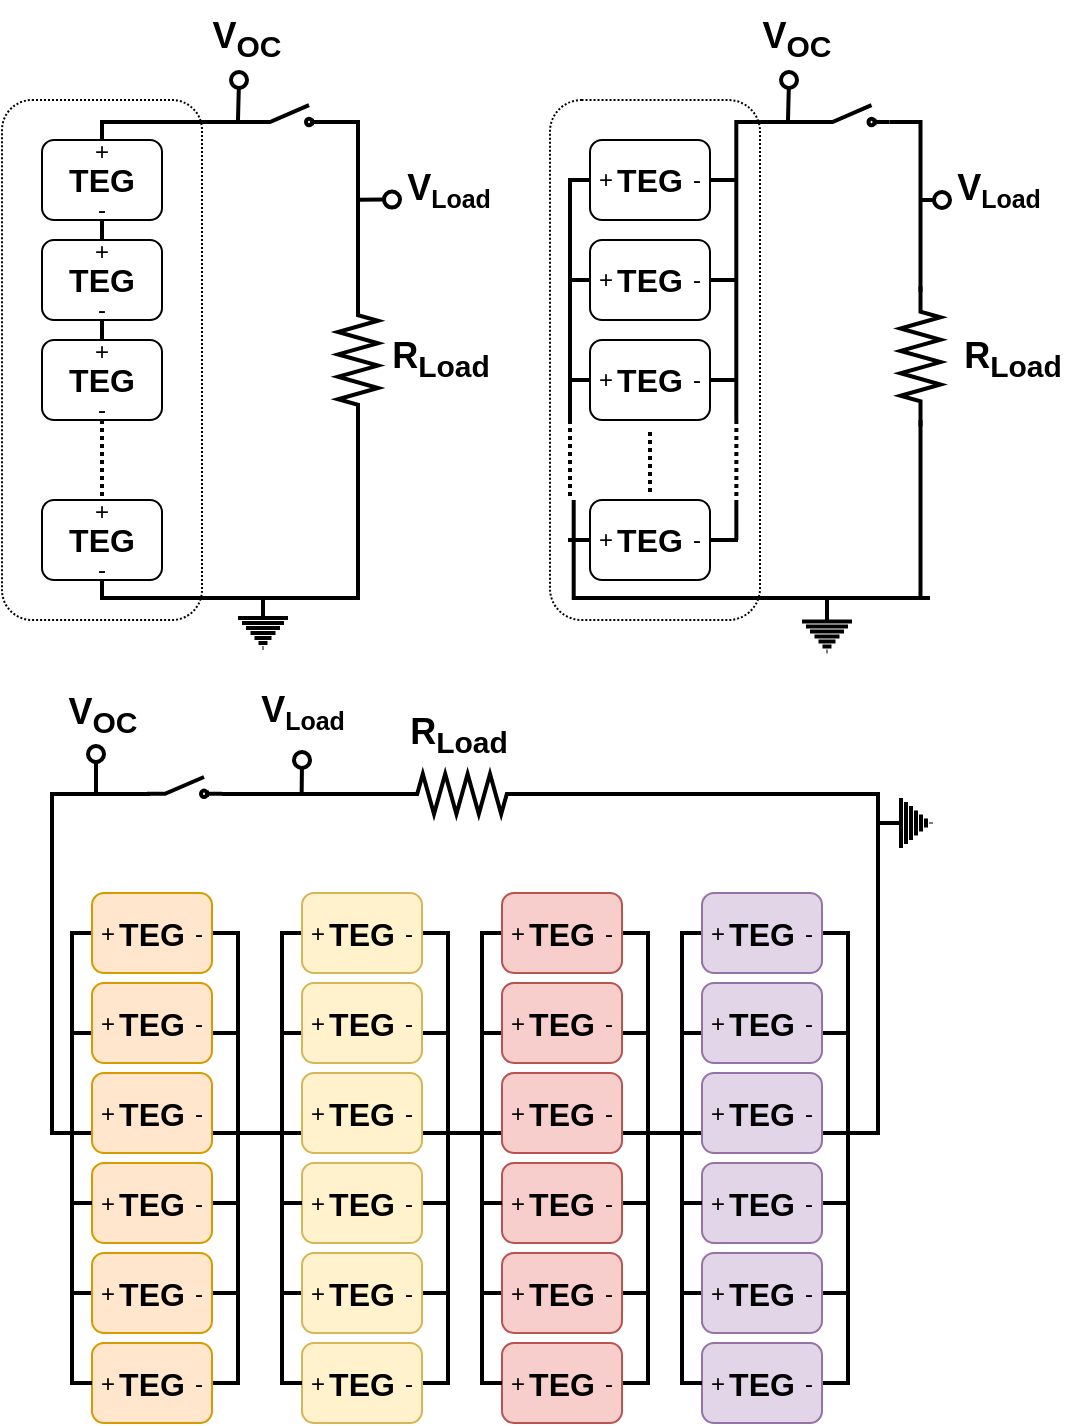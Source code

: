 <mxfile version="24.8.6">
  <diagram name="Página-1" id="CXSZ_4yX-iURxPMPHK5h">
    <mxGraphModel dx="1434" dy="746" grid="1" gridSize="10" guides="1" tooltips="1" connect="1" arrows="1" fold="1" page="1" pageScale="1" pageWidth="827" pageHeight="1169" math="0" shadow="0">
      <root>
        <mxCell id="0" />
        <mxCell id="1" parent="0" />
        <mxCell id="irj82ddTTEciqD4pm7NS-3" value="" style="group" vertex="1" connectable="0" parent="1">
          <mxGeometry x="60" y="90" width="60" height="50" as="geometry" />
        </mxCell>
        <mxCell id="irj82ddTTEciqD4pm7NS-1" value="TEG" style="rounded=1;whiteSpace=wrap;html=1;fontStyle=1;fontSize=16;" vertex="1" parent="irj82ddTTEciqD4pm7NS-3">
          <mxGeometry width="60" height="40" as="geometry" />
        </mxCell>
        <mxCell id="irj82ddTTEciqD4pm7NS-2" value="+&lt;div&gt;&lt;br&gt;&lt;/div&gt;&lt;div&gt;-&lt;/div&gt;" style="text;html=1;align=center;verticalAlign=middle;whiteSpace=wrap;rounded=0;" vertex="1" parent="irj82ddTTEciqD4pm7NS-3">
          <mxGeometry y="5" width="60" height="30" as="geometry" />
        </mxCell>
        <mxCell id="irj82ddTTEciqD4pm7NS-16" value="" style="line;strokeWidth=2;direction=south;html=1;" vertex="1" parent="irj82ddTTEciqD4pm7NS-3">
          <mxGeometry x="25" y="40" width="10" height="10" as="geometry" />
        </mxCell>
        <mxCell id="irj82ddTTEciqD4pm7NS-4" value="" style="group" vertex="1" connectable="0" parent="1">
          <mxGeometry x="60" y="140" width="60" height="40" as="geometry" />
        </mxCell>
        <mxCell id="irj82ddTTEciqD4pm7NS-5" value="TEG" style="rounded=1;whiteSpace=wrap;html=1;fontStyle=1;fontSize=16;" vertex="1" parent="irj82ddTTEciqD4pm7NS-4">
          <mxGeometry width="60" height="40" as="geometry" />
        </mxCell>
        <mxCell id="irj82ddTTEciqD4pm7NS-6" value="+&lt;div&gt;&lt;br&gt;&lt;/div&gt;&lt;div&gt;-&lt;/div&gt;" style="text;html=1;align=center;verticalAlign=middle;whiteSpace=wrap;rounded=0;" vertex="1" parent="irj82ddTTEciqD4pm7NS-4">
          <mxGeometry y="5" width="60" height="30" as="geometry" />
        </mxCell>
        <mxCell id="irj82ddTTEciqD4pm7NS-7" value="" style="group" vertex="1" connectable="0" parent="1">
          <mxGeometry x="60" y="190" width="60" height="40" as="geometry" />
        </mxCell>
        <mxCell id="irj82ddTTEciqD4pm7NS-8" value="TEG" style="rounded=1;whiteSpace=wrap;html=1;fontStyle=1;fontSize=16;" vertex="1" parent="irj82ddTTEciqD4pm7NS-7">
          <mxGeometry width="60" height="40" as="geometry" />
        </mxCell>
        <mxCell id="irj82ddTTEciqD4pm7NS-9" value="+&lt;div&gt;&lt;br&gt;&lt;/div&gt;&lt;div&gt;-&lt;/div&gt;" style="text;html=1;align=center;verticalAlign=middle;whiteSpace=wrap;rounded=0;" vertex="1" parent="irj82ddTTEciqD4pm7NS-7">
          <mxGeometry y="5" width="60" height="30" as="geometry" />
        </mxCell>
        <mxCell id="irj82ddTTEciqD4pm7NS-20" value="" style="rounded=1;whiteSpace=wrap;html=1;dashed=1;dashPattern=1 1;fillColor=none;" vertex="1" parent="1">
          <mxGeometry x="40" y="70" width="100" height="260" as="geometry" />
        </mxCell>
        <mxCell id="irj82ddTTEciqD4pm7NS-10" value="" style="line;strokeWidth=2;direction=south;html=1;dashed=1;dashPattern=1 1;" vertex="1" parent="1">
          <mxGeometry x="85" y="230" width="10" height="40" as="geometry" />
        </mxCell>
        <mxCell id="irj82ddTTEciqD4pm7NS-11" value="" style="group" vertex="1" connectable="0" parent="1">
          <mxGeometry x="60" y="270" width="60" height="40" as="geometry" />
        </mxCell>
        <mxCell id="irj82ddTTEciqD4pm7NS-12" value="TEG" style="rounded=1;whiteSpace=wrap;html=1;fontStyle=1;fontSize=16;" vertex="1" parent="irj82ddTTEciqD4pm7NS-11">
          <mxGeometry width="60" height="40" as="geometry" />
        </mxCell>
        <mxCell id="irj82ddTTEciqD4pm7NS-13" value="+&lt;div&gt;&lt;br&gt;&lt;/div&gt;&lt;div&gt;-&lt;/div&gt;" style="text;html=1;align=center;verticalAlign=middle;whiteSpace=wrap;rounded=0;" vertex="1" parent="irj82ddTTEciqD4pm7NS-11">
          <mxGeometry y="5" width="60" height="30" as="geometry" />
        </mxCell>
        <mxCell id="irj82ddTTEciqD4pm7NS-14" value="" style="line;strokeWidth=2;direction=south;html=1;" vertex="1" parent="1">
          <mxGeometry x="85" y="310" width="10" height="10" as="geometry" />
        </mxCell>
        <mxCell id="irj82ddTTEciqD4pm7NS-15" value="" style="line;strokeWidth=2;direction=south;html=1;" vertex="1" parent="1">
          <mxGeometry x="85" y="80" width="10" height="10" as="geometry" />
        </mxCell>
        <mxCell id="irj82ddTTEciqD4pm7NS-17" value="" style="line;strokeWidth=2;direction=south;html=1;" vertex="1" parent="1">
          <mxGeometry x="85" y="180" width="10" height="10" as="geometry" />
        </mxCell>
        <mxCell id="irj82ddTTEciqD4pm7NS-18" value="" style="line;strokeWidth=2;html=1;" vertex="1" parent="1">
          <mxGeometry x="90" y="314" width="129" height="10" as="geometry" />
        </mxCell>
        <mxCell id="irj82ddTTEciqD4pm7NS-19" value="" style="line;strokeWidth=2;html=1;" vertex="1" parent="1">
          <mxGeometry x="90" y="76" width="80" height="10" as="geometry" />
        </mxCell>
        <mxCell id="irj82ddTTEciqD4pm7NS-217" value="" style="line;strokeWidth=2;html=1;" vertex="1" parent="1">
          <mxGeometry x="156" y="581.5" width="24" height="10" as="geometry" />
        </mxCell>
        <mxCell id="irj82ddTTEciqD4pm7NS-218" value="" style="line;strokeWidth=2;html=1;" vertex="1" parent="1">
          <mxGeometry x="256" y="581.5" width="24" height="10" as="geometry" />
        </mxCell>
        <mxCell id="irj82ddTTEciqD4pm7NS-221" value="" style="line;strokeWidth=2;direction=south;html=1;" vertex="1" parent="1">
          <mxGeometry x="60" y="417" width="10" height="170" as="geometry" />
        </mxCell>
        <mxCell id="irj82ddTTEciqD4pm7NS-222" value="" style="line;strokeWidth=2;direction=south;html=1;" vertex="1" parent="1">
          <mxGeometry x="473" y="416" width="10" height="170" as="geometry" />
        </mxCell>
        <mxCell id="irj82ddTTEciqD4pm7NS-224" value="" style="line;strokeWidth=2;html=1;" vertex="1" parent="1">
          <mxGeometry x="64" y="581.5" width="18" height="10" as="geometry" />
        </mxCell>
        <mxCell id="irj82ddTTEciqD4pm7NS-81" value="" style="line;strokeWidth=2;direction=south;html=1;" vertex="1" parent="1">
          <mxGeometry x="70" y="486.5" width="10" height="225" as="geometry" />
        </mxCell>
        <mxCell id="irj82ddTTEciqD4pm7NS-86" value="" style="line;strokeWidth=2;html=1;" vertex="1" parent="1">
          <mxGeometry x="145" y="581.5" width="14" height="10" as="geometry" />
        </mxCell>
        <mxCell id="irj82ddTTEciqD4pm7NS-87" value="" style="line;strokeWidth=2;html=1;" vertex="1" parent="1">
          <mxGeometry x="145" y="481.5" width="14" height="10" as="geometry" />
        </mxCell>
        <mxCell id="irj82ddTTEciqD4pm7NS-88" value="" style="line;strokeWidth=2;html=1;" vertex="1" parent="1">
          <mxGeometry x="145" y="531.5" width="14" height="10" as="geometry" />
        </mxCell>
        <mxCell id="irj82ddTTEciqD4pm7NS-89" value="" style="line;strokeWidth=2;html=1;" vertex="1" parent="1">
          <mxGeometry x="74" y="481.5" width="11" height="10" as="geometry" />
        </mxCell>
        <mxCell id="irj82ddTTEciqD4pm7NS-90" value="" style="line;strokeWidth=2;html=1;" vertex="1" parent="1">
          <mxGeometry x="74" y="531.5" width="11" height="10" as="geometry" />
        </mxCell>
        <mxCell id="irj82ddTTEciqD4pm7NS-91" value="" style="line;strokeWidth=2;html=1;" vertex="1" parent="1">
          <mxGeometry x="74" y="581.5" width="11" height="10" as="geometry" />
        </mxCell>
        <mxCell id="irj82ddTTEciqD4pm7NS-97" value="" style="line;strokeWidth=2;html=1;" vertex="1" parent="1">
          <mxGeometry x="145" y="616.5" width="14" height="10" as="geometry" />
        </mxCell>
        <mxCell id="irj82ddTTEciqD4pm7NS-103" value="" style="line;strokeWidth=2;html=1;" vertex="1" parent="1">
          <mxGeometry x="145" y="661.5" width="14" height="10" as="geometry" />
        </mxCell>
        <mxCell id="irj82ddTTEciqD4pm7NS-104" value="" style="line;strokeWidth=2;html=1;" vertex="1" parent="1">
          <mxGeometry x="74" y="661.5" width="11" height="10" as="geometry" />
        </mxCell>
        <mxCell id="irj82ddTTEciqD4pm7NS-108" value="" style="line;strokeWidth=2;html=1;" vertex="1" parent="1">
          <mxGeometry x="145" y="706.5" width="14" height="10" as="geometry" />
        </mxCell>
        <mxCell id="irj82ddTTEciqD4pm7NS-110" value="" style="line;strokeWidth=2;direction=south;html=1;" vertex="1" parent="1">
          <mxGeometry x="153" y="486.5" width="10" height="225" as="geometry" />
        </mxCell>
        <mxCell id="irj82ddTTEciqD4pm7NS-79" value="TEG" style="rounded=1;whiteSpace=wrap;html=1;fontStyle=1;fontSize=16;fillColor=#ffe6cc;strokeColor=#d79b00;" vertex="1" parent="1">
          <mxGeometry x="85" y="466.5" width="60" height="40" as="geometry" />
        </mxCell>
        <mxCell id="irj82ddTTEciqD4pm7NS-80" value="+&amp;nbsp; &amp;nbsp; &amp;nbsp; &amp;nbsp; &amp;nbsp; &amp;nbsp; -" style="text;html=1;align=center;verticalAlign=middle;whiteSpace=wrap;rounded=0;fillColor=none;strokeColor=none;" vertex="1" parent="1">
          <mxGeometry x="85" y="471.5" width="60" height="30" as="geometry" />
        </mxCell>
        <mxCell id="irj82ddTTEciqD4pm7NS-64" value="TEG" style="rounded=1;whiteSpace=wrap;html=1;fontStyle=1;fontSize=16;fillColor=#ffe6cc;strokeColor=#d79b00;" vertex="1" parent="1">
          <mxGeometry x="85" y="511.5" width="60" height="40" as="geometry" />
        </mxCell>
        <mxCell id="irj82ddTTEciqD4pm7NS-65" value="+&amp;nbsp; &amp;nbsp; &amp;nbsp; &amp;nbsp; &amp;nbsp; &amp;nbsp; -" style="text;html=1;align=center;verticalAlign=middle;whiteSpace=wrap;rounded=0;fillColor=none;strokeColor=none;" vertex="1" parent="1">
          <mxGeometry x="85" y="516.5" width="60" height="30" as="geometry" />
        </mxCell>
        <mxCell id="irj82ddTTEciqD4pm7NS-67" value="TEG" style="rounded=1;whiteSpace=wrap;html=1;fontStyle=1;fontSize=16;fillColor=#ffe6cc;strokeColor=#d79b00;" vertex="1" parent="1">
          <mxGeometry x="85" y="556.5" width="60" height="40" as="geometry" />
        </mxCell>
        <mxCell id="irj82ddTTEciqD4pm7NS-68" value="+&amp;nbsp; &amp;nbsp; &amp;nbsp; &amp;nbsp; &amp;nbsp; &amp;nbsp; -" style="text;html=1;align=center;verticalAlign=middle;whiteSpace=wrap;rounded=0;fillColor=none;strokeColor=none;" vertex="1" parent="1">
          <mxGeometry x="85" y="561.5" width="60" height="30" as="geometry" />
        </mxCell>
        <mxCell id="irj82ddTTEciqD4pm7NS-106" value="TEG" style="rounded=1;whiteSpace=wrap;html=1;fontStyle=1;fontSize=16;fillColor=#ffe6cc;strokeColor=#d79b00;" vertex="1" parent="1">
          <mxGeometry x="85" y="646.5" width="60" height="40" as="geometry" />
        </mxCell>
        <mxCell id="irj82ddTTEciqD4pm7NS-107" value="+&amp;nbsp; &amp;nbsp; &amp;nbsp; &amp;nbsp; &amp;nbsp; &amp;nbsp; -" style="text;html=1;align=center;verticalAlign=middle;whiteSpace=wrap;rounded=0;fillColor=none;strokeColor=none;" vertex="1" parent="1">
          <mxGeometry x="85" y="651.5" width="60" height="30" as="geometry" />
        </mxCell>
        <mxCell id="irj82ddTTEciqD4pm7NS-99" value="" style="group;fillColor=none;strokeColor=none;container=0;" vertex="1" connectable="0" parent="1">
          <mxGeometry x="85" y="691.5" width="60" height="40" as="geometry" />
        </mxCell>
        <mxCell id="irj82ddTTEciqD4pm7NS-71" value="TEG" style="rounded=1;whiteSpace=wrap;html=1;fontStyle=1;fontSize=16;fillColor=#ffe6cc;strokeColor=#d79b00;" vertex="1" parent="1">
          <mxGeometry x="85" y="601.5" width="60" height="40" as="geometry" />
        </mxCell>
        <mxCell id="irj82ddTTEciqD4pm7NS-72" value="+&amp;nbsp; &amp;nbsp; &amp;nbsp; &amp;nbsp; &amp;nbsp; &amp;nbsp; -" style="text;html=1;align=center;verticalAlign=middle;whiteSpace=wrap;rounded=0;fillColor=none;strokeColor=none;" vertex="1" parent="1">
          <mxGeometry x="85" y="606.5" width="60" height="30" as="geometry" />
        </mxCell>
        <mxCell id="irj82ddTTEciqD4pm7NS-96" value="" style="line;strokeWidth=2;html=1;" vertex="1" parent="1">
          <mxGeometry x="74" y="616.5" width="11" height="10" as="geometry" />
        </mxCell>
        <mxCell id="irj82ddTTEciqD4pm7NS-100" value="TEG" style="rounded=1;whiteSpace=wrap;html=1;fontStyle=1;fontSize=16;fillColor=#ffe6cc;strokeColor=#d79b00;" vertex="1" parent="1">
          <mxGeometry x="85" y="691.5" width="60" height="40" as="geometry" />
        </mxCell>
        <mxCell id="irj82ddTTEciqD4pm7NS-101" value="+&amp;nbsp; &amp;nbsp; &amp;nbsp; &amp;nbsp; &amp;nbsp; &amp;nbsp; -" style="text;html=1;align=center;verticalAlign=middle;whiteSpace=wrap;rounded=0;fillColor=none;strokeColor=none;" vertex="1" parent="1">
          <mxGeometry x="85" y="696.5" width="60" height="30" as="geometry" />
        </mxCell>
        <mxCell id="irj82ddTTEciqD4pm7NS-102" value="" style="line;strokeWidth=2;html=1;" vertex="1" parent="1">
          <mxGeometry x="74" y="706.5" width="11" height="10" as="geometry" />
        </mxCell>
        <mxCell id="irj82ddTTEciqD4pm7NS-121" value="" style="line;strokeWidth=2;direction=south;html=1;container=0;" vertex="1" parent="1">
          <mxGeometry x="175" y="486.5" width="10" height="225" as="geometry" />
        </mxCell>
        <mxCell id="irj82ddTTEciqD4pm7NS-122" value="" style="line;strokeWidth=2;html=1;container=0;" vertex="1" parent="1">
          <mxGeometry x="250" y="581.5" width="14" height="10" as="geometry" />
        </mxCell>
        <mxCell id="irj82ddTTEciqD4pm7NS-123" value="" style="line;strokeWidth=2;html=1;container=0;" vertex="1" parent="1">
          <mxGeometry x="250" y="481.5" width="14" height="10" as="geometry" />
        </mxCell>
        <mxCell id="irj82ddTTEciqD4pm7NS-124" value="" style="line;strokeWidth=2;html=1;container=0;" vertex="1" parent="1">
          <mxGeometry x="250" y="531.5" width="14" height="10" as="geometry" />
        </mxCell>
        <mxCell id="irj82ddTTEciqD4pm7NS-125" value="" style="line;strokeWidth=2;html=1;container=0;" vertex="1" parent="1">
          <mxGeometry x="179" y="481.5" width="11" height="10" as="geometry" />
        </mxCell>
        <mxCell id="irj82ddTTEciqD4pm7NS-126" value="" style="line;strokeWidth=2;html=1;container=0;" vertex="1" parent="1">
          <mxGeometry x="179" y="531.5" width="11" height="10" as="geometry" />
        </mxCell>
        <mxCell id="irj82ddTTEciqD4pm7NS-127" value="" style="line;strokeWidth=2;html=1;container=0;" vertex="1" parent="1">
          <mxGeometry x="179" y="581.5" width="11" height="10" as="geometry" />
        </mxCell>
        <mxCell id="irj82ddTTEciqD4pm7NS-134" value="" style="line;strokeWidth=2;html=1;container=0;" vertex="1" parent="1">
          <mxGeometry x="250" y="616.5" width="14" height="10" as="geometry" />
        </mxCell>
        <mxCell id="irj82ddTTEciqD4pm7NS-140" value="" style="line;strokeWidth=2;html=1;container=0;" vertex="1" parent="1">
          <mxGeometry x="250" y="661.5" width="14" height="10" as="geometry" />
        </mxCell>
        <mxCell id="irj82ddTTEciqD4pm7NS-141" value="" style="line;strokeWidth=2;html=1;container=0;" vertex="1" parent="1">
          <mxGeometry x="179" y="661.5" width="11" height="10" as="geometry" />
        </mxCell>
        <mxCell id="irj82ddTTEciqD4pm7NS-145" value="" style="line;strokeWidth=2;html=1;container=0;" vertex="1" parent="1">
          <mxGeometry x="250" y="706.5" width="14" height="10" as="geometry" />
        </mxCell>
        <mxCell id="irj82ddTTEciqD4pm7NS-146" value="" style="line;strokeWidth=2;direction=south;html=1;container=0;" vertex="1" parent="1">
          <mxGeometry x="258" y="486.5" width="10" height="225" as="geometry" />
        </mxCell>
        <mxCell id="irj82ddTTEciqD4pm7NS-114" value="TEG" style="rounded=1;whiteSpace=wrap;html=1;fontStyle=1;fontSize=16;container=0;fillColor=#fff2cc;strokeColor=#d6b656;" vertex="1" parent="1">
          <mxGeometry x="190" y="511.5" width="60" height="40" as="geometry" />
        </mxCell>
        <mxCell id="irj82ddTTEciqD4pm7NS-115" value="+&amp;nbsp; &amp;nbsp; &amp;nbsp; &amp;nbsp; &amp;nbsp; &amp;nbsp; -" style="text;html=1;align=center;verticalAlign=middle;whiteSpace=wrap;rounded=0;container=0;fillColor=none;strokeColor=none;" vertex="1" parent="1">
          <mxGeometry x="190" y="516.5" width="60" height="30" as="geometry" />
        </mxCell>
        <mxCell id="irj82ddTTEciqD4pm7NS-118" value="TEG" style="rounded=1;whiteSpace=wrap;html=1;fontStyle=1;fontSize=16;container=0;fillColor=#fff2cc;strokeColor=#d6b656;" vertex="1" parent="1">
          <mxGeometry x="190" y="601.5" width="60" height="40" as="geometry" />
        </mxCell>
        <mxCell id="irj82ddTTEciqD4pm7NS-119" value="+&amp;nbsp; &amp;nbsp; &amp;nbsp; &amp;nbsp; &amp;nbsp; &amp;nbsp; -" style="text;html=1;align=center;verticalAlign=middle;whiteSpace=wrap;rounded=0;container=0;fillColor=none;strokeColor=none;" vertex="1" parent="1">
          <mxGeometry x="190" y="606.5" width="60" height="30" as="geometry" />
        </mxCell>
        <mxCell id="irj82ddTTEciqD4pm7NS-120" value="" style="line;strokeWidth=2;html=1;container=0;" vertex="1" parent="1">
          <mxGeometry x="179" y="616.5" width="11" height="10" as="geometry" />
        </mxCell>
        <mxCell id="irj82ddTTEciqD4pm7NS-129" value="TEG" style="rounded=1;whiteSpace=wrap;html=1;fontStyle=1;fontSize=16;container=0;fillColor=#fff2cc;strokeColor=#d6b656;" vertex="1" parent="1">
          <mxGeometry x="190" y="556.5" width="60" height="40" as="geometry" />
        </mxCell>
        <mxCell id="irj82ddTTEciqD4pm7NS-130" value="+&amp;nbsp; &amp;nbsp; &amp;nbsp; &amp;nbsp; &amp;nbsp; &amp;nbsp; -" style="text;html=1;align=center;verticalAlign=middle;whiteSpace=wrap;rounded=0;container=0;fillColor=none;strokeColor=none;" vertex="1" parent="1">
          <mxGeometry x="190" y="561.5" width="60" height="30" as="geometry" />
        </mxCell>
        <mxCell id="irj82ddTTEciqD4pm7NS-132" value="TEG" style="rounded=1;whiteSpace=wrap;html=1;fontStyle=1;fontSize=16;container=0;fillColor=#fff2cc;strokeColor=#d6b656;" vertex="1" parent="1">
          <mxGeometry x="190" y="466.5" width="60" height="40" as="geometry" />
        </mxCell>
        <mxCell id="irj82ddTTEciqD4pm7NS-133" value="+&amp;nbsp; &amp;nbsp; &amp;nbsp; &amp;nbsp; &amp;nbsp; &amp;nbsp; -" style="text;html=1;align=center;verticalAlign=middle;whiteSpace=wrap;rounded=0;container=0;fillColor=none;strokeColor=none;" vertex="1" parent="1">
          <mxGeometry x="190" y="471.5" width="60" height="30" as="geometry" />
        </mxCell>
        <mxCell id="irj82ddTTEciqD4pm7NS-137" value="TEG" style="rounded=1;whiteSpace=wrap;html=1;fontStyle=1;fontSize=16;container=0;fillColor=#fff2cc;strokeColor=#d6b656;" vertex="1" parent="1">
          <mxGeometry x="190" y="691.5" width="60" height="40" as="geometry" />
        </mxCell>
        <mxCell id="irj82ddTTEciqD4pm7NS-138" value="+&amp;nbsp; &amp;nbsp; &amp;nbsp; &amp;nbsp; &amp;nbsp; &amp;nbsp; -" style="text;html=1;align=center;verticalAlign=middle;whiteSpace=wrap;rounded=0;container=0;fillColor=none;strokeColor=none;" vertex="1" parent="1">
          <mxGeometry x="190" y="696.5" width="60" height="30" as="geometry" />
        </mxCell>
        <mxCell id="irj82ddTTEciqD4pm7NS-139" value="" style="line;strokeWidth=2;html=1;container=0;" vertex="1" parent="1">
          <mxGeometry x="179" y="706.5" width="11" height="10" as="geometry" />
        </mxCell>
        <mxCell id="irj82ddTTEciqD4pm7NS-143" value="TEG" style="rounded=1;whiteSpace=wrap;html=1;fontStyle=1;fontSize=16;container=0;fillColor=#fff2cc;strokeColor=#d6b656;" vertex="1" parent="1">
          <mxGeometry x="190" y="646.5" width="60" height="40" as="geometry" />
        </mxCell>
        <mxCell id="irj82ddTTEciqD4pm7NS-144" value="+&amp;nbsp; &amp;nbsp; &amp;nbsp; &amp;nbsp; &amp;nbsp; &amp;nbsp; -" style="text;html=1;align=center;verticalAlign=middle;whiteSpace=wrap;rounded=0;container=0;fillColor=none;strokeColor=none;" vertex="1" parent="1">
          <mxGeometry x="190" y="651.5" width="60" height="30" as="geometry" />
        </mxCell>
        <mxCell id="irj82ddTTEciqD4pm7NS-156" value="" style="line;strokeWidth=2;direction=south;html=1;container=0;" vertex="1" parent="1">
          <mxGeometry x="275" y="486.5" width="10" height="225" as="geometry" />
        </mxCell>
        <mxCell id="irj82ddTTEciqD4pm7NS-157" value="" style="line;strokeWidth=2;html=1;container=0;" vertex="1" parent="1">
          <mxGeometry x="350" y="581.5" width="14" height="10" as="geometry" />
        </mxCell>
        <mxCell id="irj82ddTTEciqD4pm7NS-158" value="" style="line;strokeWidth=2;html=1;container=0;" vertex="1" parent="1">
          <mxGeometry x="350" y="481.5" width="14" height="10" as="geometry" />
        </mxCell>
        <mxCell id="irj82ddTTEciqD4pm7NS-159" value="" style="line;strokeWidth=2;html=1;container=0;" vertex="1" parent="1">
          <mxGeometry x="350" y="531.5" width="14" height="10" as="geometry" />
        </mxCell>
        <mxCell id="irj82ddTTEciqD4pm7NS-160" value="" style="line;strokeWidth=2;html=1;container=0;" vertex="1" parent="1">
          <mxGeometry x="279" y="481.5" width="11" height="10" as="geometry" />
        </mxCell>
        <mxCell id="irj82ddTTEciqD4pm7NS-161" value="" style="line;strokeWidth=2;html=1;container=0;" vertex="1" parent="1">
          <mxGeometry x="279" y="531.5" width="11" height="10" as="geometry" />
        </mxCell>
        <mxCell id="irj82ddTTEciqD4pm7NS-162" value="" style="line;strokeWidth=2;html=1;container=0;" vertex="1" parent="1">
          <mxGeometry x="279" y="581.5" width="11" height="10" as="geometry" />
        </mxCell>
        <mxCell id="irj82ddTTEciqD4pm7NS-169" value="" style="line;strokeWidth=2;html=1;container=0;" vertex="1" parent="1">
          <mxGeometry x="350" y="616.5" width="14" height="10" as="geometry" />
        </mxCell>
        <mxCell id="irj82ddTTEciqD4pm7NS-175" value="" style="line;strokeWidth=2;html=1;container=0;" vertex="1" parent="1">
          <mxGeometry x="350" y="661.5" width="14" height="10" as="geometry" />
        </mxCell>
        <mxCell id="irj82ddTTEciqD4pm7NS-176" value="" style="line;strokeWidth=2;html=1;container=0;" vertex="1" parent="1">
          <mxGeometry x="279" y="661.5" width="11" height="10" as="geometry" />
        </mxCell>
        <mxCell id="irj82ddTTEciqD4pm7NS-180" value="" style="line;strokeWidth=2;html=1;container=0;" vertex="1" parent="1">
          <mxGeometry x="350" y="706.5" width="14" height="10" as="geometry" />
        </mxCell>
        <mxCell id="irj82ddTTEciqD4pm7NS-181" value="" style="line;strokeWidth=2;direction=south;html=1;container=0;" vertex="1" parent="1">
          <mxGeometry x="358" y="486.5" width="10" height="225" as="geometry" />
        </mxCell>
        <mxCell id="irj82ddTTEciqD4pm7NS-149" value="TEG" style="rounded=1;whiteSpace=wrap;html=1;fontStyle=1;fontSize=16;container=0;fillColor=#f8cecc;strokeColor=#b85450;" vertex="1" parent="1">
          <mxGeometry x="290" y="511.5" width="60" height="40" as="geometry" />
        </mxCell>
        <mxCell id="irj82ddTTEciqD4pm7NS-150" value="+&amp;nbsp; &amp;nbsp; &amp;nbsp; &amp;nbsp; &amp;nbsp; &amp;nbsp; -" style="text;html=1;align=center;verticalAlign=middle;whiteSpace=wrap;rounded=0;container=0;fillColor=none;strokeColor=none;" vertex="1" parent="1">
          <mxGeometry x="290" y="516.5" width="60" height="30" as="geometry" />
        </mxCell>
        <mxCell id="irj82ddTTEciqD4pm7NS-153" value="TEG" style="rounded=1;whiteSpace=wrap;html=1;fontStyle=1;fontSize=16;container=0;fillColor=#f8cecc;strokeColor=#b85450;" vertex="1" parent="1">
          <mxGeometry x="290" y="601.5" width="60" height="40" as="geometry" />
        </mxCell>
        <mxCell id="irj82ddTTEciqD4pm7NS-154" value="+&amp;nbsp; &amp;nbsp; &amp;nbsp; &amp;nbsp; &amp;nbsp; &amp;nbsp; -" style="text;html=1;align=center;verticalAlign=middle;whiteSpace=wrap;rounded=0;container=0;fillColor=none;strokeColor=none;" vertex="1" parent="1">
          <mxGeometry x="290" y="606.5" width="60" height="30" as="geometry" />
        </mxCell>
        <mxCell id="irj82ddTTEciqD4pm7NS-155" value="" style="line;strokeWidth=2;html=1;container=0;" vertex="1" parent="1">
          <mxGeometry x="279" y="616.5" width="11" height="10" as="geometry" />
        </mxCell>
        <mxCell id="irj82ddTTEciqD4pm7NS-164" value="TEG" style="rounded=1;whiteSpace=wrap;html=1;fontStyle=1;fontSize=16;container=0;fillColor=#f8cecc;strokeColor=#b85450;" vertex="1" parent="1">
          <mxGeometry x="290" y="556.5" width="60" height="40" as="geometry" />
        </mxCell>
        <mxCell id="irj82ddTTEciqD4pm7NS-165" value="+&amp;nbsp; &amp;nbsp; &amp;nbsp; &amp;nbsp; &amp;nbsp; &amp;nbsp; -" style="text;html=1;align=center;verticalAlign=middle;whiteSpace=wrap;rounded=0;container=0;fillColor=none;strokeColor=none;" vertex="1" parent="1">
          <mxGeometry x="290" y="561.5" width="60" height="30" as="geometry" />
        </mxCell>
        <mxCell id="irj82ddTTEciqD4pm7NS-167" value="TEG" style="rounded=1;whiteSpace=wrap;html=1;fontStyle=1;fontSize=16;container=0;fillColor=#f8cecc;strokeColor=#b85450;" vertex="1" parent="1">
          <mxGeometry x="290" y="466.5" width="60" height="40" as="geometry" />
        </mxCell>
        <mxCell id="irj82ddTTEciqD4pm7NS-168" value="+&amp;nbsp; &amp;nbsp; &amp;nbsp; &amp;nbsp; &amp;nbsp; &amp;nbsp; -" style="text;html=1;align=center;verticalAlign=middle;whiteSpace=wrap;rounded=0;container=0;fillColor=none;strokeColor=none;" vertex="1" parent="1">
          <mxGeometry x="290" y="471.5" width="60" height="30" as="geometry" />
        </mxCell>
        <mxCell id="irj82ddTTEciqD4pm7NS-172" value="TEG" style="rounded=1;whiteSpace=wrap;html=1;fontStyle=1;fontSize=16;container=0;fillColor=#f8cecc;strokeColor=#b85450;" vertex="1" parent="1">
          <mxGeometry x="290" y="691.5" width="60" height="40" as="geometry" />
        </mxCell>
        <mxCell id="irj82ddTTEciqD4pm7NS-173" value="+&amp;nbsp; &amp;nbsp; &amp;nbsp; &amp;nbsp; &amp;nbsp; &amp;nbsp; -" style="text;html=1;align=center;verticalAlign=middle;whiteSpace=wrap;rounded=0;container=0;fillColor=none;strokeColor=none;" vertex="1" parent="1">
          <mxGeometry x="290" y="696.5" width="60" height="30" as="geometry" />
        </mxCell>
        <mxCell id="irj82ddTTEciqD4pm7NS-174" value="" style="line;strokeWidth=2;html=1;container=0;" vertex="1" parent="1">
          <mxGeometry x="279" y="706.5" width="11" height="10" as="geometry" />
        </mxCell>
        <mxCell id="irj82ddTTEciqD4pm7NS-178" value="TEG" style="rounded=1;whiteSpace=wrap;html=1;fontStyle=1;fontSize=16;container=0;fillColor=#f8cecc;strokeColor=#b85450;" vertex="1" parent="1">
          <mxGeometry x="290" y="646.5" width="60" height="40" as="geometry" />
        </mxCell>
        <mxCell id="irj82ddTTEciqD4pm7NS-179" value="+&amp;nbsp; &amp;nbsp; &amp;nbsp; &amp;nbsp; &amp;nbsp; &amp;nbsp; -" style="text;html=1;align=center;verticalAlign=middle;whiteSpace=wrap;rounded=0;container=0;fillColor=none;strokeColor=none;" vertex="1" parent="1">
          <mxGeometry x="290" y="651.5" width="60" height="30" as="geometry" />
        </mxCell>
        <mxCell id="irj82ddTTEciqD4pm7NS-191" value="" style="line;strokeWidth=2;direction=south;html=1;container=0;" vertex="1" parent="1">
          <mxGeometry x="375" y="486.5" width="10" height="225" as="geometry" />
        </mxCell>
        <mxCell id="irj82ddTTEciqD4pm7NS-192" value="" style="line;strokeWidth=2;html=1;container=0;" vertex="1" parent="1">
          <mxGeometry x="450" y="581.5" width="14" height="10" as="geometry" />
        </mxCell>
        <mxCell id="irj82ddTTEciqD4pm7NS-193" value="" style="line;strokeWidth=2;html=1;container=0;" vertex="1" parent="1">
          <mxGeometry x="450" y="481.5" width="14" height="10" as="geometry" />
        </mxCell>
        <mxCell id="irj82ddTTEciqD4pm7NS-194" value="" style="line;strokeWidth=2;html=1;container=0;" vertex="1" parent="1">
          <mxGeometry x="450" y="531.5" width="14" height="10" as="geometry" />
        </mxCell>
        <mxCell id="irj82ddTTEciqD4pm7NS-195" value="" style="line;strokeWidth=2;html=1;container=0;" vertex="1" parent="1">
          <mxGeometry x="379" y="481.5" width="11" height="10" as="geometry" />
        </mxCell>
        <mxCell id="irj82ddTTEciqD4pm7NS-196" value="" style="line;strokeWidth=2;html=1;container=0;" vertex="1" parent="1">
          <mxGeometry x="379" y="531.5" width="11" height="10" as="geometry" />
        </mxCell>
        <mxCell id="irj82ddTTEciqD4pm7NS-197" value="" style="line;strokeWidth=2;html=1;container=0;" vertex="1" parent="1">
          <mxGeometry x="379" y="581.5" width="11" height="10" as="geometry" />
        </mxCell>
        <mxCell id="irj82ddTTEciqD4pm7NS-204" value="" style="line;strokeWidth=2;html=1;container=0;" vertex="1" parent="1">
          <mxGeometry x="450" y="616.5" width="14" height="10" as="geometry" />
        </mxCell>
        <mxCell id="irj82ddTTEciqD4pm7NS-210" value="" style="line;strokeWidth=2;html=1;container=0;" vertex="1" parent="1">
          <mxGeometry x="450" y="661.5" width="14" height="10" as="geometry" />
        </mxCell>
        <mxCell id="irj82ddTTEciqD4pm7NS-211" value="" style="line;strokeWidth=2;html=1;container=0;" vertex="1" parent="1">
          <mxGeometry x="379" y="661.5" width="11" height="10" as="geometry" />
        </mxCell>
        <mxCell id="irj82ddTTEciqD4pm7NS-215" value="" style="line;strokeWidth=2;html=1;container=0;" vertex="1" parent="1">
          <mxGeometry x="450" y="706.5" width="14" height="10" as="geometry" />
        </mxCell>
        <mxCell id="irj82ddTTEciqD4pm7NS-216" value="" style="line;strokeWidth=2;direction=south;html=1;container=0;" vertex="1" parent="1">
          <mxGeometry x="458" y="486.5" width="10" height="225" as="geometry" />
        </mxCell>
        <mxCell id="irj82ddTTEciqD4pm7NS-219" value="" style="line;strokeWidth=2;html=1;" vertex="1" parent="1">
          <mxGeometry x="361" y="581.5" width="24" height="10" as="geometry" />
        </mxCell>
        <mxCell id="irj82ddTTEciqD4pm7NS-223" value="" style="line;strokeWidth=2;html=1;" vertex="1" parent="1">
          <mxGeometry x="455" y="581.5" width="24" height="10" as="geometry" />
        </mxCell>
        <mxCell id="irj82ddTTEciqD4pm7NS-184" value="TEG" style="rounded=1;whiteSpace=wrap;html=1;fontStyle=1;fontSize=16;container=0;fillColor=#e1d5e7;strokeColor=#9673a6;" vertex="1" parent="1">
          <mxGeometry x="390" y="511.5" width="60" height="40" as="geometry" />
        </mxCell>
        <mxCell id="irj82ddTTEciqD4pm7NS-185" value="+&amp;nbsp; &amp;nbsp; &amp;nbsp; &amp;nbsp; &amp;nbsp; &amp;nbsp; -" style="text;html=1;align=center;verticalAlign=middle;whiteSpace=wrap;rounded=0;container=0;fillColor=none;strokeColor=none;" vertex="1" parent="1">
          <mxGeometry x="390" y="516.5" width="60" height="30" as="geometry" />
        </mxCell>
        <mxCell id="irj82ddTTEciqD4pm7NS-188" value="TEG" style="rounded=1;whiteSpace=wrap;html=1;fontStyle=1;fontSize=16;container=0;fillColor=#e1d5e7;strokeColor=#9673a6;" vertex="1" parent="1">
          <mxGeometry x="390" y="601.5" width="60" height="40" as="geometry" />
        </mxCell>
        <mxCell id="irj82ddTTEciqD4pm7NS-189" value="+&amp;nbsp; &amp;nbsp; &amp;nbsp; &amp;nbsp; &amp;nbsp; &amp;nbsp; -" style="text;html=1;align=center;verticalAlign=middle;whiteSpace=wrap;rounded=0;container=0;fillColor=none;strokeColor=none;" vertex="1" parent="1">
          <mxGeometry x="390" y="606.5" width="60" height="30" as="geometry" />
        </mxCell>
        <mxCell id="irj82ddTTEciqD4pm7NS-190" value="" style="line;strokeWidth=2;html=1;container=0;" vertex="1" parent="1">
          <mxGeometry x="379" y="616.5" width="11" height="10" as="geometry" />
        </mxCell>
        <mxCell id="irj82ddTTEciqD4pm7NS-199" value="TEG" style="rounded=1;whiteSpace=wrap;html=1;fontStyle=1;fontSize=16;container=0;fillColor=#e1d5e7;strokeColor=#9673a6;" vertex="1" parent="1">
          <mxGeometry x="390" y="556.5" width="60" height="40" as="geometry" />
        </mxCell>
        <mxCell id="irj82ddTTEciqD4pm7NS-200" value="+&amp;nbsp; &amp;nbsp; &amp;nbsp; &amp;nbsp; &amp;nbsp; &amp;nbsp; -" style="text;html=1;align=center;verticalAlign=middle;whiteSpace=wrap;rounded=0;container=0;fillColor=none;strokeColor=none;" vertex="1" parent="1">
          <mxGeometry x="390" y="561.5" width="60" height="30" as="geometry" />
        </mxCell>
        <mxCell id="irj82ddTTEciqD4pm7NS-202" value="TEG" style="rounded=1;whiteSpace=wrap;html=1;fontStyle=1;fontSize=16;container=0;fillColor=#e1d5e7;strokeColor=#9673a6;" vertex="1" parent="1">
          <mxGeometry x="390" y="466.5" width="60" height="40" as="geometry" />
        </mxCell>
        <mxCell id="irj82ddTTEciqD4pm7NS-203" value="+&amp;nbsp; &amp;nbsp; &amp;nbsp; &amp;nbsp; &amp;nbsp; &amp;nbsp; -" style="text;html=1;align=center;verticalAlign=middle;whiteSpace=wrap;rounded=0;container=0;fillColor=none;strokeColor=none;" vertex="1" parent="1">
          <mxGeometry x="390" y="471.5" width="60" height="30" as="geometry" />
        </mxCell>
        <mxCell id="irj82ddTTEciqD4pm7NS-213" value="TEG" style="rounded=1;whiteSpace=wrap;html=1;fontStyle=1;fontSize=16;container=0;fillColor=#e1d5e7;strokeColor=#9673a6;" vertex="1" parent="1">
          <mxGeometry x="390" y="646.5" width="60" height="40" as="geometry" />
        </mxCell>
        <mxCell id="irj82ddTTEciqD4pm7NS-214" value="+&amp;nbsp; &amp;nbsp; &amp;nbsp; &amp;nbsp; &amp;nbsp; &amp;nbsp; -" style="text;html=1;align=center;verticalAlign=middle;whiteSpace=wrap;rounded=0;container=0;fillColor=none;strokeColor=none;" vertex="1" parent="1">
          <mxGeometry x="390" y="651.5" width="60" height="30" as="geometry" />
        </mxCell>
        <mxCell id="irj82ddTTEciqD4pm7NS-206" value="" style="group;fillColor=none;strokeColor=none;container=0;" vertex="1" connectable="0" parent="1">
          <mxGeometry x="390" y="691.5" width="60" height="40" as="geometry" />
        </mxCell>
        <mxCell id="irj82ddTTEciqD4pm7NS-207" value="TEG" style="rounded=1;whiteSpace=wrap;html=1;fontStyle=1;fontSize=16;fillColor=#e1d5e7;strokeColor=#9673a6;" vertex="1" parent="1">
          <mxGeometry x="390" y="691.5" width="60" height="40" as="geometry" />
        </mxCell>
        <mxCell id="irj82ddTTEciqD4pm7NS-208" value="+&amp;nbsp; &amp;nbsp; &amp;nbsp; &amp;nbsp; &amp;nbsp; &amp;nbsp; -" style="text;html=1;align=center;verticalAlign=middle;whiteSpace=wrap;rounded=0;fillColor=none;strokeColor=none;" vertex="1" parent="1">
          <mxGeometry x="390" y="696.5" width="60" height="30" as="geometry" />
        </mxCell>
        <mxCell id="irj82ddTTEciqD4pm7NS-209" value="" style="line;strokeWidth=2;html=1;container=0;" vertex="1" parent="1">
          <mxGeometry x="379" y="706.5" width="11" height="10" as="geometry" />
        </mxCell>
        <mxCell id="irj82ddTTEciqD4pm7NS-240" value="" style="group" vertex="1" connectable="0" parent="1">
          <mxGeometry x="314" y="70" width="199.75" height="275.75" as="geometry" />
        </mxCell>
        <mxCell id="irj82ddTTEciqD4pm7NS-31" value="" style="rounded=1;whiteSpace=wrap;html=1;dashed=1;dashPattern=1 1;fillColor=none;" vertex="1" parent="irj82ddTTEciqD4pm7NS-240">
          <mxGeometry width="105" height="260" as="geometry" />
        </mxCell>
        <mxCell id="irj82ddTTEciqD4pm7NS-25" value="" style="group" vertex="1" connectable="0" parent="irj82ddTTEciqD4pm7NS-240">
          <mxGeometry x="20" y="70" width="60" height="40" as="geometry" />
        </mxCell>
        <mxCell id="irj82ddTTEciqD4pm7NS-26" value="TEG" style="rounded=1;whiteSpace=wrap;html=1;fontStyle=1;fontSize=16;" vertex="1" parent="irj82ddTTEciqD4pm7NS-25">
          <mxGeometry width="60" height="40" as="geometry" />
        </mxCell>
        <mxCell id="irj82ddTTEciqD4pm7NS-42" value="+&amp;nbsp; &amp;nbsp; &amp;nbsp; &amp;nbsp; &amp;nbsp; &amp;nbsp; -" style="text;html=1;align=center;verticalAlign=middle;whiteSpace=wrap;rounded=0;" vertex="1" parent="irj82ddTTEciqD4pm7NS-25">
          <mxGeometry y="5" width="60" height="30" as="geometry" />
        </mxCell>
        <mxCell id="irj82ddTTEciqD4pm7NS-28" value="" style="group" vertex="1" connectable="0" parent="irj82ddTTEciqD4pm7NS-240">
          <mxGeometry x="20" y="120" width="60" height="90" as="geometry" />
        </mxCell>
        <mxCell id="irj82ddTTEciqD4pm7NS-29" value="TEG" style="rounded=1;whiteSpace=wrap;html=1;fontStyle=1;fontSize=16;" vertex="1" parent="irj82ddTTEciqD4pm7NS-28">
          <mxGeometry width="60" height="40" as="geometry" />
        </mxCell>
        <mxCell id="irj82ddTTEciqD4pm7NS-43" value="+&amp;nbsp; &amp;nbsp; &amp;nbsp; &amp;nbsp; &amp;nbsp; &amp;nbsp; -" style="text;html=1;align=center;verticalAlign=middle;whiteSpace=wrap;rounded=0;" vertex="1" parent="irj82ddTTEciqD4pm7NS-28">
          <mxGeometry y="5" width="60" height="30" as="geometry" />
        </mxCell>
        <mxCell id="irj82ddTTEciqD4pm7NS-32" value="" style="line;strokeWidth=2;direction=south;html=1;dashed=1;dashPattern=1 1;" vertex="1" parent="irj82ddTTEciqD4pm7NS-28">
          <mxGeometry x="25" y="46" width="10" height="30" as="geometry" />
        </mxCell>
        <mxCell id="irj82ddTTEciqD4pm7NS-33" value="" style="group" vertex="1" connectable="0" parent="irj82ddTTEciqD4pm7NS-240">
          <mxGeometry x="20" y="200" width="60" height="40" as="geometry" />
        </mxCell>
        <mxCell id="irj82ddTTEciqD4pm7NS-34" value="TEG" style="rounded=1;whiteSpace=wrap;html=1;fontStyle=1;fontSize=16;" vertex="1" parent="irj82ddTTEciqD4pm7NS-33">
          <mxGeometry width="60" height="40" as="geometry" />
        </mxCell>
        <mxCell id="irj82ddTTEciqD4pm7NS-44" value="+&amp;nbsp; &amp;nbsp; &amp;nbsp; &amp;nbsp; &amp;nbsp; &amp;nbsp; -" style="text;html=1;align=center;verticalAlign=middle;whiteSpace=wrap;rounded=0;" vertex="1" parent="irj82ddTTEciqD4pm7NS-33">
          <mxGeometry y="5" width="60" height="30" as="geometry" />
        </mxCell>
        <mxCell id="irj82ddTTEciqD4pm7NS-45" value="" style="group" vertex="1" connectable="0" parent="irj82ddTTEciqD4pm7NS-240">
          <mxGeometry x="90" y="6" width="60" height="160" as="geometry" />
        </mxCell>
        <mxCell id="irj82ddTTEciqD4pm7NS-37" value="" style="line;strokeWidth=2;direction=south;html=1;" vertex="1" parent="irj82ddTTEciqD4pm7NS-45">
          <mxGeometry y="4" width="6.32" height="150" as="geometry" />
        </mxCell>
        <mxCell id="irj82ddTTEciqD4pm7NS-40" value="" style="line;strokeWidth=2;html=1;" vertex="1" parent="irj82ddTTEciqD4pm7NS-45">
          <mxGeometry x="3.16" width="46.84" height="10" as="geometry" />
        </mxCell>
        <mxCell id="irj82ddTTEciqD4pm7NS-47" value="" style="group" vertex="1" connectable="0" parent="irj82ddTTEciqD4pm7NS-240">
          <mxGeometry x="5" y="240" width="185" height="14" as="geometry" />
        </mxCell>
        <mxCell id="irj82ddTTEciqD4pm7NS-36" value="" style="line;strokeWidth=2;direction=south;html=1;" vertex="1" parent="irj82ddTTEciqD4pm7NS-47">
          <mxGeometry y="-40" width="13.704" height="50" as="geometry" />
        </mxCell>
        <mxCell id="irj82ddTTEciqD4pm7NS-39" value="" style="line;strokeWidth=2;html=1;" vertex="1" parent="irj82ddTTEciqD4pm7NS-47">
          <mxGeometry x="6.852" y="4" width="178.148" height="10" as="geometry" />
        </mxCell>
        <mxCell id="irj82ddTTEciqD4pm7NS-22" value="TEG" style="rounded=1;whiteSpace=wrap;html=1;fontStyle=1;fontSize=16;" vertex="1" parent="irj82ddTTEciqD4pm7NS-240">
          <mxGeometry x="20" y="20" width="60" height="40" as="geometry" />
        </mxCell>
        <mxCell id="irj82ddTTEciqD4pm7NS-23" value="+&amp;nbsp; &amp;nbsp; &amp;nbsp; &amp;nbsp; &amp;nbsp; &amp;nbsp; -" style="text;html=1;align=center;verticalAlign=middle;whiteSpace=wrap;rounded=0;" vertex="1" parent="irj82ddTTEciqD4pm7NS-240">
          <mxGeometry x="20" y="25" width="60" height="30" as="geometry" />
        </mxCell>
        <mxCell id="irj82ddTTEciqD4pm7NS-48" value="" style="line;strokeWidth=2;direction=south;html=1;" vertex="1" parent="irj82ddTTEciqD4pm7NS-240">
          <mxGeometry x="5" y="40" width="10" height="120" as="geometry" />
        </mxCell>
        <mxCell id="irj82ddTTEciqD4pm7NS-49" value="" style="line;strokeWidth=2;direction=south;html=1;dashed=1;dashPattern=1 1;" vertex="1" parent="irj82ddTTEciqD4pm7NS-240">
          <mxGeometry x="5" y="160" width="10" height="40" as="geometry" />
        </mxCell>
        <mxCell id="irj82ddTTEciqD4pm7NS-50" value="" style="line;strokeWidth=2;direction=south;html=1;dashed=1;dashPattern=1 1;" vertex="1" parent="irj82ddTTEciqD4pm7NS-240">
          <mxGeometry x="88.18" y="160" width="10" height="40" as="geometry" />
        </mxCell>
        <mxCell id="irj82ddTTEciqD4pm7NS-51" value="" style="line;strokeWidth=2;direction=south;html=1;" vertex="1" parent="irj82ddTTEciqD4pm7NS-240">
          <mxGeometry x="88.18" y="200" width="10" height="20" as="geometry" />
        </mxCell>
        <mxCell id="irj82ddTTEciqD4pm7NS-54" value="" style="line;strokeWidth=2;html=1;" vertex="1" parent="irj82ddTTEciqD4pm7NS-240">
          <mxGeometry x="80" y="215" width="14" height="10" as="geometry" />
        </mxCell>
        <mxCell id="irj82ddTTEciqD4pm7NS-55" value="" style="line;strokeWidth=2;html=1;" vertex="1" parent="irj82ddTTEciqD4pm7NS-240">
          <mxGeometry x="80" y="135" width="14" height="10" as="geometry" />
        </mxCell>
        <mxCell id="irj82ddTTEciqD4pm7NS-56" value="" style="line;strokeWidth=2;html=1;" vertex="1" parent="irj82ddTTEciqD4pm7NS-240">
          <mxGeometry x="80" y="35" width="14" height="10" as="geometry" />
        </mxCell>
        <mxCell id="irj82ddTTEciqD4pm7NS-57" value="" style="line;strokeWidth=2;html=1;" vertex="1" parent="irj82ddTTEciqD4pm7NS-240">
          <mxGeometry x="80" y="85" width="14" height="10" as="geometry" />
        </mxCell>
        <mxCell id="irj82ddTTEciqD4pm7NS-58" value="" style="line;strokeWidth=2;html=1;" vertex="1" parent="irj82ddTTEciqD4pm7NS-240">
          <mxGeometry x="9" y="35" width="11" height="10" as="geometry" />
        </mxCell>
        <mxCell id="irj82ddTTEciqD4pm7NS-59" value="" style="line;strokeWidth=2;html=1;" vertex="1" parent="irj82ddTTEciqD4pm7NS-240">
          <mxGeometry x="9" y="85" width="11" height="10" as="geometry" />
        </mxCell>
        <mxCell id="irj82ddTTEciqD4pm7NS-60" value="" style="line;strokeWidth=2;html=1;" vertex="1" parent="irj82ddTTEciqD4pm7NS-240">
          <mxGeometry x="9" y="135" width="11" height="10" as="geometry" />
        </mxCell>
        <mxCell id="irj82ddTTEciqD4pm7NS-61" value="" style="line;strokeWidth=2;html=1;" vertex="1" parent="irj82ddTTEciqD4pm7NS-240">
          <mxGeometry x="9" y="215" width="11" height="10" as="geometry" />
        </mxCell>
        <mxCell id="irj82ddTTEciqD4pm7NS-250" value="" style="group" vertex="1" connectable="0" parent="irj82ddTTEciqD4pm7NS-240">
          <mxGeometry x="126" y="2.6" width="69.25" height="273.15" as="geometry" />
        </mxCell>
        <mxCell id="irj82ddTTEciqD4pm7NS-232" value="" style="pointerEvents=1;verticalLabelPosition=bottom;shadow=0;dashed=0;align=center;html=1;verticalAlign=top;shape=mxgraph.electrical.resistors.resistor_2;rotation=-90;strokeWidth=2;" vertex="1" parent="irj82ddTTEciqD4pm7NS-250">
          <mxGeometry x="24.25" y="115.65" width="70" height="20" as="geometry" />
        </mxCell>
        <mxCell id="irj82ddTTEciqD4pm7NS-233" value="" style="html=1;shape=mxgraph.electrical.electro-mechanical.switchDisconnector;aspect=fixed;elSwitchState=off;strokeWidth=2;" vertex="1" parent="irj82ddTTEciqD4pm7NS-250">
          <mxGeometry x="6.25" width="37.5" height="10" as="geometry" />
        </mxCell>
        <mxCell id="irj82ddTTEciqD4pm7NS-234" value="" style="line;strokeWidth=2;direction=south;html=1;" vertex="1" parent="irj82ddTTEciqD4pm7NS-250">
          <mxGeometry x="54.25" y="157.4" width="10" height="90" as="geometry" />
        </mxCell>
        <mxCell id="irj82ddTTEciqD4pm7NS-235" value="" style="line;strokeWidth=2;direction=south;html=1;" vertex="1" parent="irj82ddTTEciqD4pm7NS-250">
          <mxGeometry x="54.25" y="7.4" width="10" height="86" as="geometry" />
        </mxCell>
        <mxCell id="irj82ddTTEciqD4pm7NS-236" value="" style="line;strokeWidth=2;html=1;" vertex="1" parent="irj82ddTTEciqD4pm7NS-250">
          <mxGeometry x="43.75" y="3.4" width="16" height="10" as="geometry" />
        </mxCell>
        <mxCell id="irj82ddTTEciqD4pm7NS-237" value="" style="pointerEvents=1;verticalLabelPosition=bottom;shadow=0;dashed=0;align=center;html=1;verticalAlign=top;shape=mxgraph.electrical.signal_sources.protective_earth;strokeWidth=2;" vertex="1" parent="irj82ddTTEciqD4pm7NS-250">
          <mxGeometry y="253.15" width="25" height="20" as="geometry" />
        </mxCell>
        <mxCell id="irj82ddTTEciqD4pm7NS-238" value="" style="line;strokeWidth=2;html=1;rotation=90;" vertex="1" parent="irj82ddTTEciqD4pm7NS-250">
          <mxGeometry x="6.25" y="247.4" width="12.5" height="10" as="geometry" />
        </mxCell>
        <mxCell id="irj82ddTTEciqD4pm7NS-241" value="R&lt;sub&gt;Load&lt;/sub&gt;" style="text;strokeColor=none;fillColor=none;html=1;fontSize=18;fontStyle=1;verticalAlign=middle;align=center;" vertex="1" parent="1">
          <mxGeometry x="513.75" y="180" width="63" height="40" as="geometry" />
        </mxCell>
        <mxCell id="irj82ddTTEciqD4pm7NS-225" value="" style="pointerEvents=1;verticalLabelPosition=bottom;shadow=0;dashed=0;align=center;html=1;verticalAlign=top;shape=mxgraph.electrical.resistors.resistor_2;rotation=-90;strokeWidth=2;" vertex="1" parent="1">
          <mxGeometry x="183" y="190" width="70" height="20" as="geometry" />
        </mxCell>
        <mxCell id="irj82ddTTEciqD4pm7NS-226" value="" style="html=1;shape=mxgraph.electrical.electro-mechanical.switchDisconnector;aspect=fixed;elSwitchState=off;strokeWidth=2;" vertex="1" parent="1">
          <mxGeometry x="165" y="72.6" width="37.5" height="10" as="geometry" />
        </mxCell>
        <mxCell id="irj82ddTTEciqD4pm7NS-227" value="" style="line;strokeWidth=2;direction=south;html=1;" vertex="1" parent="1">
          <mxGeometry x="213" y="230" width="10" height="90" as="geometry" />
        </mxCell>
        <mxCell id="irj82ddTTEciqD4pm7NS-228" value="" style="line;strokeWidth=2;direction=south;html=1;" vertex="1" parent="1">
          <mxGeometry x="213" y="80" width="10" height="86" as="geometry" />
        </mxCell>
        <mxCell id="irj82ddTTEciqD4pm7NS-229" value="" style="line;strokeWidth=2;html=1;" vertex="1" parent="1">
          <mxGeometry x="202" y="76" width="16" height="10" as="geometry" />
        </mxCell>
        <mxCell id="irj82ddTTEciqD4pm7NS-230" value="" style="pointerEvents=1;verticalLabelPosition=bottom;shadow=0;dashed=0;align=center;html=1;verticalAlign=top;shape=mxgraph.electrical.signal_sources.protective_earth;strokeWidth=2;" vertex="1" parent="1">
          <mxGeometry x="158" y="324" width="25" height="20" as="geometry" />
        </mxCell>
        <mxCell id="irj82ddTTEciqD4pm7NS-231" value="" style="line;strokeWidth=2;html=1;rotation=90;" vertex="1" parent="1">
          <mxGeometry x="164.62" y="319" width="11.75" height="10" as="geometry" />
        </mxCell>
        <mxCell id="irj82ddTTEciqD4pm7NS-239" value="R&lt;sub&gt;Load&lt;/sub&gt;" style="text;strokeColor=none;fillColor=none;html=1;fontSize=18;fontStyle=1;verticalAlign=middle;align=center;" vertex="1" parent="1">
          <mxGeometry x="227" y="180" width="63" height="40" as="geometry" />
        </mxCell>
        <mxCell id="irj82ddTTEciqD4pm7NS-251" value="" style="group" vertex="1" connectable="0" parent="1">
          <mxGeometry x="130" y="20" width="164.5" height="115" as="geometry" />
        </mxCell>
        <mxCell id="irj82ddTTEciqD4pm7NS-248" value="V&lt;span style=&quot;font-size: 15px;&quot;&gt;&lt;sub&gt;Load&lt;/sub&gt;&lt;/span&gt;" style="text;strokeColor=none;fillColor=none;html=1;fontSize=18;fontStyle=1;verticalAlign=middle;align=center;" vertex="1" parent="irj82ddTTEciqD4pm7NS-251">
          <mxGeometry x="101.5" y="75" width="63" height="40" as="geometry" />
        </mxCell>
        <mxCell id="irj82ddTTEciqD4pm7NS-245" value="" style="edgeStyle=segmentEdgeStyle;endArrow=oval;html=1;curved=0;rounded=0;endSize=8;startSize=8;strokeWidth=2;endFill=0;" edge="1" parent="irj82ddTTEciqD4pm7NS-251">
          <mxGeometry width="50" height="50" relative="1" as="geometry">
            <mxPoint x="28" y="60" as="sourcePoint" />
            <mxPoint x="28.5" y="40" as="targetPoint" />
          </mxGeometry>
        </mxCell>
        <mxCell id="irj82ddTTEciqD4pm7NS-246" value="V&lt;sub&gt;OC&lt;/sub&gt;" style="text;strokeColor=none;fillColor=none;html=1;fontSize=18;fontStyle=1;verticalAlign=middle;align=center;" vertex="1" parent="irj82ddTTEciqD4pm7NS-251">
          <mxGeometry width="63" height="40" as="geometry" />
        </mxCell>
        <mxCell id="irj82ddTTEciqD4pm7NS-247" value="" style="edgeStyle=segmentEdgeStyle;endArrow=oval;html=1;curved=0;rounded=0;endSize=8;startSize=8;strokeWidth=2;endFill=0;exitX=0.463;exitY=0.54;exitDx=0;exitDy=0;exitPerimeter=0;" edge="1" parent="irj82ddTTEciqD4pm7NS-251" source="irj82ddTTEciqD4pm7NS-228">
          <mxGeometry width="50" height="50" relative="1" as="geometry">
            <mxPoint x="95" y="100" as="sourcePoint" />
            <mxPoint x="105" y="100" as="targetPoint" />
          </mxGeometry>
        </mxCell>
        <mxCell id="irj82ddTTEciqD4pm7NS-253" value="V&lt;span style=&quot;font-size: 15px;&quot;&gt;&lt;sub&gt;Load&lt;/sub&gt;&lt;/span&gt;" style="text;strokeColor=none;fillColor=none;html=1;fontSize=18;fontStyle=1;verticalAlign=middle;align=center;" vertex="1" parent="1">
          <mxGeometry x="506.5" y="95" width="63" height="40" as="geometry" />
        </mxCell>
        <mxCell id="irj82ddTTEciqD4pm7NS-254" value="" style="edgeStyle=segmentEdgeStyle;endArrow=oval;html=1;curved=0;rounded=0;endSize=8;startSize=8;strokeWidth=2;endFill=0;" edge="1" parent="1">
          <mxGeometry width="50" height="50" relative="1" as="geometry">
            <mxPoint x="433" y="80" as="sourcePoint" />
            <mxPoint x="433.5" y="60" as="targetPoint" />
          </mxGeometry>
        </mxCell>
        <mxCell id="irj82ddTTEciqD4pm7NS-255" value="V&lt;sub&gt;OC&lt;/sub&gt;" style="text;strokeColor=none;fillColor=none;html=1;fontSize=18;fontStyle=1;verticalAlign=middle;align=center;" vertex="1" parent="1">
          <mxGeometry x="405" y="20" width="63" height="40" as="geometry" />
        </mxCell>
        <mxCell id="irj82ddTTEciqD4pm7NS-256" value="" style="edgeStyle=segmentEdgeStyle;endArrow=oval;html=1;curved=0;rounded=0;endSize=8;startSize=8;strokeWidth=2;endFill=0;exitX=0.463;exitY=0.54;exitDx=0;exitDy=0;exitPerimeter=0;" edge="1" parent="1">
          <mxGeometry width="50" height="50" relative="1" as="geometry">
            <mxPoint x="500" y="120" as="sourcePoint" />
            <mxPoint x="510" y="120" as="targetPoint" />
          </mxGeometry>
        </mxCell>
        <mxCell id="irj82ddTTEciqD4pm7NS-258" value="" style="html=1;shape=mxgraph.electrical.electro-mechanical.switchDisconnector;aspect=fixed;elSwitchState=off;strokeWidth=2;rotation=0;" vertex="1" parent="1">
          <mxGeometry x="112.5" y="408.5" width="37.5" height="10" as="geometry" />
        </mxCell>
        <mxCell id="irj82ddTTEciqD4pm7NS-264" value="R&lt;sub&gt;Load&lt;/sub&gt;" style="text;strokeColor=none;fillColor=none;html=1;fontSize=18;fontStyle=1;verticalAlign=middle;align=center;rotation=0;" vertex="1" parent="1">
          <mxGeometry x="236.5" y="367.5" width="63" height="40" as="geometry" />
        </mxCell>
        <mxCell id="irj82ddTTEciqD4pm7NS-269" value="" style="group" vertex="1" connectable="0" parent="1">
          <mxGeometry x="478" y="419" width="26.5" height="25" as="geometry" />
        </mxCell>
        <mxCell id="irj82ddTTEciqD4pm7NS-262" value="" style="pointerEvents=1;verticalLabelPosition=bottom;shadow=0;dashed=0;align=center;html=1;verticalAlign=top;shape=mxgraph.electrical.signal_sources.protective_earth;strokeWidth=2;rotation=-90;" vertex="1" parent="irj82ddTTEciqD4pm7NS-269">
          <mxGeometry x="4" y="2.5" width="25" height="20" as="geometry" />
        </mxCell>
        <mxCell id="irj82ddTTEciqD4pm7NS-263" value="" style="line;strokeWidth=2;html=1;rotation=0;" vertex="1" parent="irj82ddTTEciqD4pm7NS-269">
          <mxGeometry y="7.5" width="11.75" height="10" as="geometry" />
        </mxCell>
        <mxCell id="irj82ddTTEciqD4pm7NS-257" value="" style="pointerEvents=1;verticalLabelPosition=bottom;shadow=0;dashed=0;align=center;html=1;verticalAlign=top;shape=mxgraph.electrical.resistors.resistor_2;rotation=-180;strokeWidth=2;" vertex="1" parent="1">
          <mxGeometry x="235" y="407" width="70" height="20" as="geometry" />
        </mxCell>
        <mxCell id="irj82ddTTEciqD4pm7NS-259" value="" style="line;strokeWidth=2;direction=south;html=1;rotation=-90;" vertex="1" parent="1">
          <mxGeometry x="384" y="328" width="10" height="178" as="geometry" />
        </mxCell>
        <mxCell id="irj82ddTTEciqD4pm7NS-260" value="" style="line;strokeWidth=2;direction=south;html=1;rotation=-90;" vertex="1" parent="1">
          <mxGeometry x="188" y="374" width="10" height="86" as="geometry" />
        </mxCell>
        <mxCell id="irj82ddTTEciqD4pm7NS-267" value="" style="edgeStyle=segmentEdgeStyle;endArrow=oval;html=1;curved=0;rounded=0;endSize=8;startSize=8;strokeWidth=2;endFill=0;exitX=0.463;exitY=0.54;exitDx=0;exitDy=0;exitPerimeter=0;" edge="1" parent="1" source="irj82ddTTEciqD4pm7NS-260">
          <mxGeometry width="50" height="50" relative="1" as="geometry">
            <mxPoint x="190" y="410" as="sourcePoint" />
            <mxPoint x="190" y="400" as="targetPoint" />
          </mxGeometry>
        </mxCell>
        <mxCell id="irj82ddTTEciqD4pm7NS-272" value="" style="line;strokeWidth=2;html=1;rotation=0;" vertex="1" parent="1">
          <mxGeometry x="64" y="412" width="50" height="10" as="geometry" />
        </mxCell>
        <mxCell id="irj82ddTTEciqD4pm7NS-274" value="" style="group;rotation=90;" vertex="1" connectable="0" parent="1">
          <mxGeometry x="60" y="356" width="59.5" height="63" as="geometry" />
        </mxCell>
        <mxCell id="irj82ddTTEciqD4pm7NS-265" value="" style="edgeStyle=segmentEdgeStyle;endArrow=oval;html=1;curved=0;rounded=0;endSize=8;startSize=8;strokeWidth=2;endFill=0;" edge="1" parent="irj82ddTTEciqD4pm7NS-274">
          <mxGeometry width="50" height="50" relative="1" as="geometry">
            <mxPoint x="27" y="61" as="sourcePoint" />
            <mxPoint x="27" y="41" as="targetPoint" />
          </mxGeometry>
        </mxCell>
        <mxCell id="irj82ddTTEciqD4pm7NS-266" value="V&lt;sub&gt;OC&lt;/sub&gt;" style="text;strokeColor=none;fillColor=none;html=1;fontSize=18;fontStyle=1;verticalAlign=middle;align=center;rotation=0;" vertex="1" parent="irj82ddTTEciqD4pm7NS-274">
          <mxGeometry x="-2" y="2" width="63" height="40" as="geometry" />
        </mxCell>
        <mxCell id="irj82ddTTEciqD4pm7NS-275" value="V&lt;span style=&quot;font-size: 15px;&quot;&gt;&lt;sub&gt;Load&lt;/sub&gt;&lt;/span&gt;" style="text;strokeColor=none;fillColor=none;html=1;fontSize=18;fontStyle=1;verticalAlign=middle;align=center;" vertex="1" parent="1">
          <mxGeometry x="158" y="356" width="63" height="40" as="geometry" />
        </mxCell>
      </root>
    </mxGraphModel>
  </diagram>
</mxfile>
